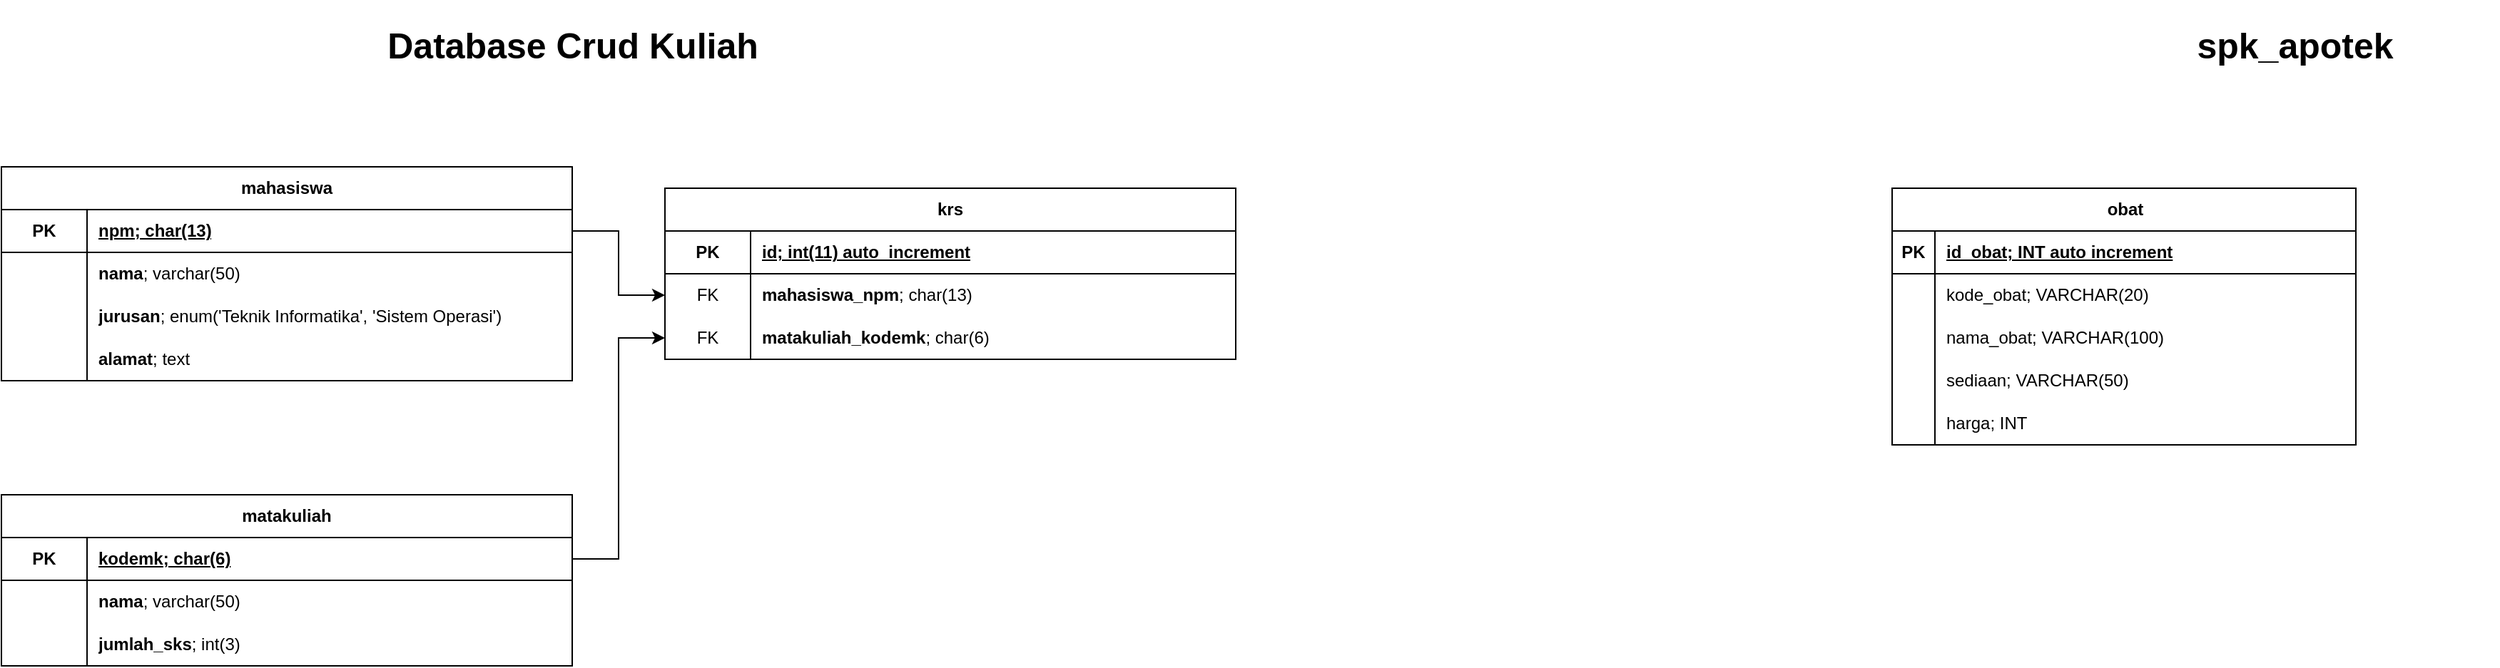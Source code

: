 <mxfile version="28.0.4">
  <diagram name="Page-1" id="jcq1UJWmhk1lFrm4WIhq">
    <mxGraphModel dx="793" dy="481" grid="1" gridSize="10" guides="1" tooltips="1" connect="1" arrows="1" fold="1" page="1" pageScale="1" pageWidth="850" pageHeight="1100" math="0" shadow="0">
      <root>
        <mxCell id="0" />
        <mxCell id="1" parent="0" />
        <mxCell id="GVgxGBLkyjMeMjQNs6j2-18" value="obat" style="shape=table;startSize=30;container=1;collapsible=1;childLayout=tableLayout;fixedRows=1;rowLines=0;fontStyle=1;align=center;resizeLast=1;html=1;" parent="1" vertex="1">
          <mxGeometry x="1350" y="155" width="325" height="180" as="geometry" />
        </mxCell>
        <mxCell id="GVgxGBLkyjMeMjQNs6j2-19" value="" style="shape=tableRow;horizontal=0;startSize=0;swimlaneHead=0;swimlaneBody=0;fillColor=none;collapsible=0;dropTarget=0;points=[[0,0.5],[1,0.5]];portConstraint=eastwest;top=0;left=0;right=0;bottom=1;" parent="GVgxGBLkyjMeMjQNs6j2-18" vertex="1">
          <mxGeometry y="30" width="325" height="30" as="geometry" />
        </mxCell>
        <mxCell id="GVgxGBLkyjMeMjQNs6j2-20" value="PK" style="shape=partialRectangle;connectable=0;fillColor=none;top=0;left=0;bottom=0;right=0;fontStyle=1;overflow=hidden;whiteSpace=wrap;html=1;" parent="GVgxGBLkyjMeMjQNs6j2-19" vertex="1">
          <mxGeometry width="30" height="30" as="geometry">
            <mxRectangle width="30" height="30" as="alternateBounds" />
          </mxGeometry>
        </mxCell>
        <mxCell id="GVgxGBLkyjMeMjQNs6j2-21" value="id_obat; INT auto increment" style="shape=partialRectangle;connectable=0;fillColor=none;top=0;left=0;bottom=0;right=0;align=left;spacingLeft=6;fontStyle=5;overflow=hidden;whiteSpace=wrap;html=1;" parent="GVgxGBLkyjMeMjQNs6j2-19" vertex="1">
          <mxGeometry x="30" width="295" height="30" as="geometry">
            <mxRectangle width="295" height="30" as="alternateBounds" />
          </mxGeometry>
        </mxCell>
        <mxCell id="GVgxGBLkyjMeMjQNs6j2-22" value="" style="shape=tableRow;horizontal=0;startSize=0;swimlaneHead=0;swimlaneBody=0;fillColor=none;collapsible=0;dropTarget=0;points=[[0,0.5],[1,0.5]];portConstraint=eastwest;top=0;left=0;right=0;bottom=0;" parent="GVgxGBLkyjMeMjQNs6j2-18" vertex="1">
          <mxGeometry y="60" width="325" height="30" as="geometry" />
        </mxCell>
        <mxCell id="GVgxGBLkyjMeMjQNs6j2-23" value="" style="shape=partialRectangle;connectable=0;fillColor=none;top=0;left=0;bottom=0;right=0;editable=1;overflow=hidden;whiteSpace=wrap;html=1;" parent="GVgxGBLkyjMeMjQNs6j2-22" vertex="1">
          <mxGeometry width="30" height="30" as="geometry">
            <mxRectangle width="30" height="30" as="alternateBounds" />
          </mxGeometry>
        </mxCell>
        <mxCell id="GVgxGBLkyjMeMjQNs6j2-24" value="kode_obat; VARCHAR(20)" style="shape=partialRectangle;connectable=0;fillColor=none;top=0;left=0;bottom=0;right=0;align=left;spacingLeft=6;overflow=hidden;whiteSpace=wrap;html=1;" parent="GVgxGBLkyjMeMjQNs6j2-22" vertex="1">
          <mxGeometry x="30" width="295" height="30" as="geometry">
            <mxRectangle width="295" height="30" as="alternateBounds" />
          </mxGeometry>
        </mxCell>
        <mxCell id="GVgxGBLkyjMeMjQNs6j2-25" value="" style="shape=tableRow;horizontal=0;startSize=0;swimlaneHead=0;swimlaneBody=0;fillColor=none;collapsible=0;dropTarget=0;points=[[0,0.5],[1,0.5]];portConstraint=eastwest;top=0;left=0;right=0;bottom=0;" parent="GVgxGBLkyjMeMjQNs6j2-18" vertex="1">
          <mxGeometry y="90" width="325" height="30" as="geometry" />
        </mxCell>
        <mxCell id="GVgxGBLkyjMeMjQNs6j2-26" value="" style="shape=partialRectangle;connectable=0;fillColor=none;top=0;left=0;bottom=0;right=0;editable=1;overflow=hidden;whiteSpace=wrap;html=1;" parent="GVgxGBLkyjMeMjQNs6j2-25" vertex="1">
          <mxGeometry width="30" height="30" as="geometry">
            <mxRectangle width="30" height="30" as="alternateBounds" />
          </mxGeometry>
        </mxCell>
        <mxCell id="GVgxGBLkyjMeMjQNs6j2-27" value="nama_obat; VARCHAR(100)" style="shape=partialRectangle;connectable=0;fillColor=none;top=0;left=0;bottom=0;right=0;align=left;spacingLeft=6;overflow=hidden;whiteSpace=wrap;html=1;" parent="GVgxGBLkyjMeMjQNs6j2-25" vertex="1">
          <mxGeometry x="30" width="295" height="30" as="geometry">
            <mxRectangle width="295" height="30" as="alternateBounds" />
          </mxGeometry>
        </mxCell>
        <mxCell id="GVgxGBLkyjMeMjQNs6j2-28" value="" style="shape=tableRow;horizontal=0;startSize=0;swimlaneHead=0;swimlaneBody=0;fillColor=none;collapsible=0;dropTarget=0;points=[[0,0.5],[1,0.5]];portConstraint=eastwest;top=0;left=0;right=0;bottom=0;" parent="GVgxGBLkyjMeMjQNs6j2-18" vertex="1">
          <mxGeometry y="120" width="325" height="30" as="geometry" />
        </mxCell>
        <mxCell id="GVgxGBLkyjMeMjQNs6j2-29" value="" style="shape=partialRectangle;connectable=0;fillColor=none;top=0;left=0;bottom=0;right=0;editable=1;overflow=hidden;whiteSpace=wrap;html=1;" parent="GVgxGBLkyjMeMjQNs6j2-28" vertex="1">
          <mxGeometry width="30" height="30" as="geometry">
            <mxRectangle width="30" height="30" as="alternateBounds" />
          </mxGeometry>
        </mxCell>
        <mxCell id="GVgxGBLkyjMeMjQNs6j2-30" value="sediaan; VARCHAR(50)" style="shape=partialRectangle;connectable=0;fillColor=none;top=0;left=0;bottom=0;right=0;align=left;spacingLeft=6;overflow=hidden;whiteSpace=wrap;html=1;" parent="GVgxGBLkyjMeMjQNs6j2-28" vertex="1">
          <mxGeometry x="30" width="295" height="30" as="geometry">
            <mxRectangle width="295" height="30" as="alternateBounds" />
          </mxGeometry>
        </mxCell>
        <mxCell id="9wuAsHTVX9xhbeR4DaMm-15" value="" style="shape=tableRow;horizontal=0;startSize=0;swimlaneHead=0;swimlaneBody=0;fillColor=none;collapsible=0;dropTarget=0;points=[[0,0.5],[1,0.5]];portConstraint=eastwest;top=0;left=0;right=0;bottom=0;" vertex="1" parent="GVgxGBLkyjMeMjQNs6j2-18">
          <mxGeometry y="150" width="325" height="30" as="geometry" />
        </mxCell>
        <mxCell id="9wuAsHTVX9xhbeR4DaMm-16" value="" style="shape=partialRectangle;connectable=0;fillColor=none;top=0;left=0;bottom=0;right=0;editable=1;overflow=hidden;whiteSpace=wrap;html=1;" vertex="1" parent="9wuAsHTVX9xhbeR4DaMm-15">
          <mxGeometry width="30" height="30" as="geometry">
            <mxRectangle width="30" height="30" as="alternateBounds" />
          </mxGeometry>
        </mxCell>
        <mxCell id="9wuAsHTVX9xhbeR4DaMm-17" value="harga; INT" style="shape=partialRectangle;connectable=0;fillColor=none;top=0;left=0;bottom=0;right=0;align=left;spacingLeft=6;overflow=hidden;whiteSpace=wrap;html=1;" vertex="1" parent="9wuAsHTVX9xhbeR4DaMm-15">
          <mxGeometry x="30" width="295" height="30" as="geometry">
            <mxRectangle width="295" height="30" as="alternateBounds" />
          </mxGeometry>
        </mxCell>
        <mxCell id="6v1ngXlRG-vkf2hv6yEn-1" value="&lt;h1&gt;&lt;span style=&quot;font-size: 25px;&quot;&gt;Database Crud Kuliah&lt;/span&gt;&lt;/h1&gt;" style="text;html=1;align=center;verticalAlign=middle;whiteSpace=wrap;rounded=0;" parent="1" vertex="1">
          <mxGeometry x="283" y="40" width="285" height="30" as="geometry" />
        </mxCell>
        <mxCell id="6v1ngXlRG-vkf2hv6yEn-3" value="mahasiswa" style="shape=table;startSize=30;container=1;collapsible=1;childLayout=tableLayout;fixedRows=1;rowLines=0;fontStyle=1;align=center;resizeLast=1;html=1;whiteSpace=wrap;" parent="1" vertex="1">
          <mxGeometry x="25" y="140" width="400" height="150" as="geometry" />
        </mxCell>
        <mxCell id="6v1ngXlRG-vkf2hv6yEn-7" value="" style="shape=tableRow;horizontal=0;startSize=0;swimlaneHead=0;swimlaneBody=0;fillColor=none;collapsible=0;dropTarget=0;points=[[0,0.5],[1,0.5]];portConstraint=eastwest;top=0;left=0;right=0;bottom=1;html=1;" parent="6v1ngXlRG-vkf2hv6yEn-3" vertex="1">
          <mxGeometry y="30" width="400" height="30" as="geometry" />
        </mxCell>
        <mxCell id="6v1ngXlRG-vkf2hv6yEn-8" value="PK" style="shape=partialRectangle;connectable=0;fillColor=none;top=0;left=0;bottom=0;right=0;fontStyle=1;overflow=hidden;html=1;whiteSpace=wrap;" parent="6v1ngXlRG-vkf2hv6yEn-7" vertex="1">
          <mxGeometry width="60" height="30" as="geometry">
            <mxRectangle width="60" height="30" as="alternateBounds" />
          </mxGeometry>
        </mxCell>
        <mxCell id="6v1ngXlRG-vkf2hv6yEn-9" value="npm; char(13)" style="shape=partialRectangle;connectable=0;fillColor=none;top=0;left=0;bottom=0;right=0;align=left;spacingLeft=6;fontStyle=5;overflow=hidden;html=1;whiteSpace=wrap;" parent="6v1ngXlRG-vkf2hv6yEn-7" vertex="1">
          <mxGeometry x="60" width="340" height="30" as="geometry">
            <mxRectangle width="340" height="30" as="alternateBounds" />
          </mxGeometry>
        </mxCell>
        <mxCell id="6v1ngXlRG-vkf2hv6yEn-10" value="" style="shape=tableRow;horizontal=0;startSize=0;swimlaneHead=0;swimlaneBody=0;fillColor=none;collapsible=0;dropTarget=0;points=[[0,0.5],[1,0.5]];portConstraint=eastwest;top=0;left=0;right=0;bottom=0;html=1;" parent="6v1ngXlRG-vkf2hv6yEn-3" vertex="1">
          <mxGeometry y="60" width="400" height="30" as="geometry" />
        </mxCell>
        <mxCell id="6v1ngXlRG-vkf2hv6yEn-11" value="" style="shape=partialRectangle;connectable=0;fillColor=none;top=0;left=0;bottom=0;right=0;editable=1;overflow=hidden;html=1;whiteSpace=wrap;" parent="6v1ngXlRG-vkf2hv6yEn-10" vertex="1">
          <mxGeometry width="60" height="30" as="geometry">
            <mxRectangle width="60" height="30" as="alternateBounds" />
          </mxGeometry>
        </mxCell>
        <mxCell id="6v1ngXlRG-vkf2hv6yEn-12" value="&lt;b&gt;nama&lt;/b&gt;; varchar(50)" style="shape=partialRectangle;connectable=0;fillColor=none;top=0;left=0;bottom=0;right=0;align=left;spacingLeft=6;overflow=hidden;html=1;whiteSpace=wrap;" parent="6v1ngXlRG-vkf2hv6yEn-10" vertex="1">
          <mxGeometry x="60" width="340" height="30" as="geometry">
            <mxRectangle width="340" height="30" as="alternateBounds" />
          </mxGeometry>
        </mxCell>
        <mxCell id="6v1ngXlRG-vkf2hv6yEn-13" value="" style="shape=tableRow;horizontal=0;startSize=0;swimlaneHead=0;swimlaneBody=0;fillColor=none;collapsible=0;dropTarget=0;points=[[0,0.5],[1,0.5]];portConstraint=eastwest;top=0;left=0;right=0;bottom=0;html=1;" parent="6v1ngXlRG-vkf2hv6yEn-3" vertex="1">
          <mxGeometry y="90" width="400" height="30" as="geometry" />
        </mxCell>
        <mxCell id="6v1ngXlRG-vkf2hv6yEn-14" value="" style="shape=partialRectangle;connectable=0;fillColor=none;top=0;left=0;bottom=0;right=0;editable=1;overflow=hidden;html=1;whiteSpace=wrap;" parent="6v1ngXlRG-vkf2hv6yEn-13" vertex="1">
          <mxGeometry width="60" height="30" as="geometry">
            <mxRectangle width="60" height="30" as="alternateBounds" />
          </mxGeometry>
        </mxCell>
        <mxCell id="6v1ngXlRG-vkf2hv6yEn-15" value="&lt;b&gt;jurusan&lt;/b&gt;; enum(&#39;Teknik Informatika&#39;, &#39;Sistem Operasi&#39;)" style="shape=partialRectangle;connectable=0;fillColor=none;top=0;left=0;bottom=0;right=0;align=left;spacingLeft=6;overflow=hidden;html=1;whiteSpace=wrap;" parent="6v1ngXlRG-vkf2hv6yEn-13" vertex="1">
          <mxGeometry x="60" width="340" height="30" as="geometry">
            <mxRectangle width="340" height="30" as="alternateBounds" />
          </mxGeometry>
        </mxCell>
        <mxCell id="6v1ngXlRG-vkf2hv6yEn-16" value="" style="shape=tableRow;horizontal=0;startSize=0;swimlaneHead=0;swimlaneBody=0;fillColor=none;collapsible=0;dropTarget=0;points=[[0,0.5],[1,0.5]];portConstraint=eastwest;top=0;left=0;right=0;bottom=0;html=1;" parent="6v1ngXlRG-vkf2hv6yEn-3" vertex="1">
          <mxGeometry y="120" width="400" height="30" as="geometry" />
        </mxCell>
        <mxCell id="6v1ngXlRG-vkf2hv6yEn-17" value="" style="shape=partialRectangle;connectable=0;fillColor=none;top=0;left=0;bottom=0;right=0;editable=1;overflow=hidden;html=1;whiteSpace=wrap;" parent="6v1ngXlRG-vkf2hv6yEn-16" vertex="1">
          <mxGeometry width="60" height="30" as="geometry">
            <mxRectangle width="60" height="30" as="alternateBounds" />
          </mxGeometry>
        </mxCell>
        <mxCell id="6v1ngXlRG-vkf2hv6yEn-18" value="&lt;b&gt;alamat&lt;/b&gt;; text" style="shape=partialRectangle;connectable=0;fillColor=none;top=0;left=0;bottom=0;right=0;align=left;spacingLeft=6;overflow=hidden;html=1;whiteSpace=wrap;" parent="6v1ngXlRG-vkf2hv6yEn-16" vertex="1">
          <mxGeometry x="60" width="340" height="30" as="geometry">
            <mxRectangle width="340" height="30" as="alternateBounds" />
          </mxGeometry>
        </mxCell>
        <mxCell id="6v1ngXlRG-vkf2hv6yEn-19" value="krs" style="shape=table;startSize=30;container=1;collapsible=1;childLayout=tableLayout;fixedRows=1;rowLines=0;fontStyle=1;align=center;resizeLast=1;html=1;whiteSpace=wrap;" parent="1" vertex="1">
          <mxGeometry x="490" y="155" width="400" height="120" as="geometry" />
        </mxCell>
        <mxCell id="6v1ngXlRG-vkf2hv6yEn-20" value="" style="shape=tableRow;horizontal=0;startSize=0;swimlaneHead=0;swimlaneBody=0;fillColor=none;collapsible=0;dropTarget=0;points=[[0,0.5],[1,0.5]];portConstraint=eastwest;top=0;left=0;right=0;bottom=1;html=1;" parent="6v1ngXlRG-vkf2hv6yEn-19" vertex="1">
          <mxGeometry y="30" width="400" height="30" as="geometry" />
        </mxCell>
        <mxCell id="6v1ngXlRG-vkf2hv6yEn-21" value="PK" style="shape=partialRectangle;connectable=0;fillColor=none;top=0;left=0;bottom=0;right=0;fontStyle=1;overflow=hidden;html=1;whiteSpace=wrap;" parent="6v1ngXlRG-vkf2hv6yEn-20" vertex="1">
          <mxGeometry width="60" height="30" as="geometry">
            <mxRectangle width="60" height="30" as="alternateBounds" />
          </mxGeometry>
        </mxCell>
        <mxCell id="6v1ngXlRG-vkf2hv6yEn-22" value="id; int(11) auto_increment" style="shape=partialRectangle;connectable=0;fillColor=none;top=0;left=0;bottom=0;right=0;align=left;spacingLeft=6;fontStyle=5;overflow=hidden;html=1;whiteSpace=wrap;" parent="6v1ngXlRG-vkf2hv6yEn-20" vertex="1">
          <mxGeometry x="60" width="340" height="30" as="geometry">
            <mxRectangle width="340" height="30" as="alternateBounds" />
          </mxGeometry>
        </mxCell>
        <mxCell id="6v1ngXlRG-vkf2hv6yEn-23" value="" style="shape=tableRow;horizontal=0;startSize=0;swimlaneHead=0;swimlaneBody=0;fillColor=none;collapsible=0;dropTarget=0;points=[[0,0.5],[1,0.5]];portConstraint=eastwest;top=0;left=0;right=0;bottom=0;html=1;" parent="6v1ngXlRG-vkf2hv6yEn-19" vertex="1">
          <mxGeometry y="60" width="400" height="30" as="geometry" />
        </mxCell>
        <mxCell id="6v1ngXlRG-vkf2hv6yEn-24" value="FK" style="shape=partialRectangle;connectable=0;fillColor=none;top=0;left=0;bottom=0;right=0;editable=1;overflow=hidden;html=1;whiteSpace=wrap;" parent="6v1ngXlRG-vkf2hv6yEn-23" vertex="1">
          <mxGeometry width="60" height="30" as="geometry">
            <mxRectangle width="60" height="30" as="alternateBounds" />
          </mxGeometry>
        </mxCell>
        <mxCell id="6v1ngXlRG-vkf2hv6yEn-25" value="&lt;b&gt;mahasiswa_npm&lt;/b&gt;; char(13)" style="shape=partialRectangle;connectable=0;fillColor=none;top=0;left=0;bottom=0;right=0;align=left;spacingLeft=6;overflow=hidden;html=1;whiteSpace=wrap;" parent="6v1ngXlRG-vkf2hv6yEn-23" vertex="1">
          <mxGeometry x="60" width="340" height="30" as="geometry">
            <mxRectangle width="340" height="30" as="alternateBounds" />
          </mxGeometry>
        </mxCell>
        <mxCell id="6v1ngXlRG-vkf2hv6yEn-26" value="" style="shape=tableRow;horizontal=0;startSize=0;swimlaneHead=0;swimlaneBody=0;fillColor=none;collapsible=0;dropTarget=0;points=[[0,0.5],[1,0.5]];portConstraint=eastwest;top=0;left=0;right=0;bottom=0;html=1;" parent="6v1ngXlRG-vkf2hv6yEn-19" vertex="1">
          <mxGeometry y="90" width="400" height="30" as="geometry" />
        </mxCell>
        <mxCell id="6v1ngXlRG-vkf2hv6yEn-27" value="FK" style="shape=partialRectangle;connectable=0;fillColor=none;top=0;left=0;bottom=0;right=0;editable=1;overflow=hidden;html=1;whiteSpace=wrap;" parent="6v1ngXlRG-vkf2hv6yEn-26" vertex="1">
          <mxGeometry width="60" height="30" as="geometry">
            <mxRectangle width="60" height="30" as="alternateBounds" />
          </mxGeometry>
        </mxCell>
        <mxCell id="6v1ngXlRG-vkf2hv6yEn-28" value="&lt;b&gt;matakuliah_kodemk&lt;/b&gt;; char(6)" style="shape=partialRectangle;connectable=0;fillColor=none;top=0;left=0;bottom=0;right=0;align=left;spacingLeft=6;overflow=hidden;html=1;whiteSpace=wrap;" parent="6v1ngXlRG-vkf2hv6yEn-26" vertex="1">
          <mxGeometry x="60" width="340" height="30" as="geometry">
            <mxRectangle width="340" height="30" as="alternateBounds" />
          </mxGeometry>
        </mxCell>
        <mxCell id="6v1ngXlRG-vkf2hv6yEn-32" value="matakuliah" style="shape=table;startSize=30;container=1;collapsible=1;childLayout=tableLayout;fixedRows=1;rowLines=0;fontStyle=1;align=center;resizeLast=1;html=1;whiteSpace=wrap;" parent="1" vertex="1">
          <mxGeometry x="25" y="370" width="400" height="120" as="geometry" />
        </mxCell>
        <mxCell id="6v1ngXlRG-vkf2hv6yEn-33" value="" style="shape=tableRow;horizontal=0;startSize=0;swimlaneHead=0;swimlaneBody=0;fillColor=none;collapsible=0;dropTarget=0;points=[[0,0.5],[1,0.5]];portConstraint=eastwest;top=0;left=0;right=0;bottom=1;html=1;" parent="6v1ngXlRG-vkf2hv6yEn-32" vertex="1">
          <mxGeometry y="30" width="400" height="30" as="geometry" />
        </mxCell>
        <mxCell id="6v1ngXlRG-vkf2hv6yEn-34" value="PK" style="shape=partialRectangle;connectable=0;fillColor=none;top=0;left=0;bottom=0;right=0;fontStyle=1;overflow=hidden;html=1;whiteSpace=wrap;" parent="6v1ngXlRG-vkf2hv6yEn-33" vertex="1">
          <mxGeometry width="60" height="30" as="geometry">
            <mxRectangle width="60" height="30" as="alternateBounds" />
          </mxGeometry>
        </mxCell>
        <mxCell id="6v1ngXlRG-vkf2hv6yEn-35" value="kodemk; char(6)" style="shape=partialRectangle;connectable=0;fillColor=none;top=0;left=0;bottom=0;right=0;align=left;spacingLeft=6;fontStyle=5;overflow=hidden;html=1;whiteSpace=wrap;" parent="6v1ngXlRG-vkf2hv6yEn-33" vertex="1">
          <mxGeometry x="60" width="340" height="30" as="geometry">
            <mxRectangle width="340" height="30" as="alternateBounds" />
          </mxGeometry>
        </mxCell>
        <mxCell id="6v1ngXlRG-vkf2hv6yEn-36" value="" style="shape=tableRow;horizontal=0;startSize=0;swimlaneHead=0;swimlaneBody=0;fillColor=none;collapsible=0;dropTarget=0;points=[[0,0.5],[1,0.5]];portConstraint=eastwest;top=0;left=0;right=0;bottom=0;html=1;" parent="6v1ngXlRG-vkf2hv6yEn-32" vertex="1">
          <mxGeometry y="60" width="400" height="30" as="geometry" />
        </mxCell>
        <mxCell id="6v1ngXlRG-vkf2hv6yEn-37" value="" style="shape=partialRectangle;connectable=0;fillColor=none;top=0;left=0;bottom=0;right=0;editable=1;overflow=hidden;html=1;whiteSpace=wrap;" parent="6v1ngXlRG-vkf2hv6yEn-36" vertex="1">
          <mxGeometry width="60" height="30" as="geometry">
            <mxRectangle width="60" height="30" as="alternateBounds" />
          </mxGeometry>
        </mxCell>
        <mxCell id="6v1ngXlRG-vkf2hv6yEn-38" value="&lt;b&gt;nama&lt;/b&gt;; varchar(50)" style="shape=partialRectangle;connectable=0;fillColor=none;top=0;left=0;bottom=0;right=0;align=left;spacingLeft=6;overflow=hidden;html=1;whiteSpace=wrap;" parent="6v1ngXlRG-vkf2hv6yEn-36" vertex="1">
          <mxGeometry x="60" width="340" height="30" as="geometry">
            <mxRectangle width="340" height="30" as="alternateBounds" />
          </mxGeometry>
        </mxCell>
        <mxCell id="6v1ngXlRG-vkf2hv6yEn-42" value="" style="shape=tableRow;horizontal=0;startSize=0;swimlaneHead=0;swimlaneBody=0;fillColor=none;collapsible=0;dropTarget=0;points=[[0,0.5],[1,0.5]];portConstraint=eastwest;top=0;left=0;right=0;bottom=0;html=1;" parent="6v1ngXlRG-vkf2hv6yEn-32" vertex="1">
          <mxGeometry y="90" width="400" height="30" as="geometry" />
        </mxCell>
        <mxCell id="6v1ngXlRG-vkf2hv6yEn-43" value="" style="shape=partialRectangle;connectable=0;fillColor=none;top=0;left=0;bottom=0;right=0;editable=1;overflow=hidden;html=1;whiteSpace=wrap;" parent="6v1ngXlRG-vkf2hv6yEn-42" vertex="1">
          <mxGeometry width="60" height="30" as="geometry">
            <mxRectangle width="60" height="30" as="alternateBounds" />
          </mxGeometry>
        </mxCell>
        <mxCell id="6v1ngXlRG-vkf2hv6yEn-44" value="&lt;b&gt;jumlah_sks&lt;/b&gt;; int(3)" style="shape=partialRectangle;connectable=0;fillColor=none;top=0;left=0;bottom=0;right=0;align=left;spacingLeft=6;overflow=hidden;html=1;whiteSpace=wrap;" parent="6v1ngXlRG-vkf2hv6yEn-42" vertex="1">
          <mxGeometry x="60" width="340" height="30" as="geometry">
            <mxRectangle width="340" height="30" as="alternateBounds" />
          </mxGeometry>
        </mxCell>
        <mxCell id="6v1ngXlRG-vkf2hv6yEn-45" style="edgeStyle=orthogonalEdgeStyle;rounded=0;orthogonalLoop=1;jettySize=auto;html=1;exitX=1;exitY=0.5;exitDx=0;exitDy=0;" parent="1" source="6v1ngXlRG-vkf2hv6yEn-7" target="6v1ngXlRG-vkf2hv6yEn-23" edge="1">
          <mxGeometry relative="1" as="geometry" />
        </mxCell>
        <mxCell id="6v1ngXlRG-vkf2hv6yEn-46" style="edgeStyle=orthogonalEdgeStyle;rounded=0;orthogonalLoop=1;jettySize=auto;html=1;exitX=1;exitY=0.5;exitDx=0;exitDy=0;" parent="1" source="6v1ngXlRG-vkf2hv6yEn-33" target="6v1ngXlRG-vkf2hv6yEn-26" edge="1">
          <mxGeometry relative="1" as="geometry" />
        </mxCell>
        <mxCell id="9wuAsHTVX9xhbeR4DaMm-1" value="&lt;h1&gt;&lt;span style=&quot;font-size: 25px;&quot;&gt;spk_apotek&lt;/span&gt;&lt;/h1&gt;" style="text;html=1;align=center;verticalAlign=middle;whiteSpace=wrap;rounded=0;" vertex="1" parent="1">
          <mxGeometry x="1490" y="40" width="285" height="30" as="geometry" />
        </mxCell>
      </root>
    </mxGraphModel>
  </diagram>
</mxfile>
